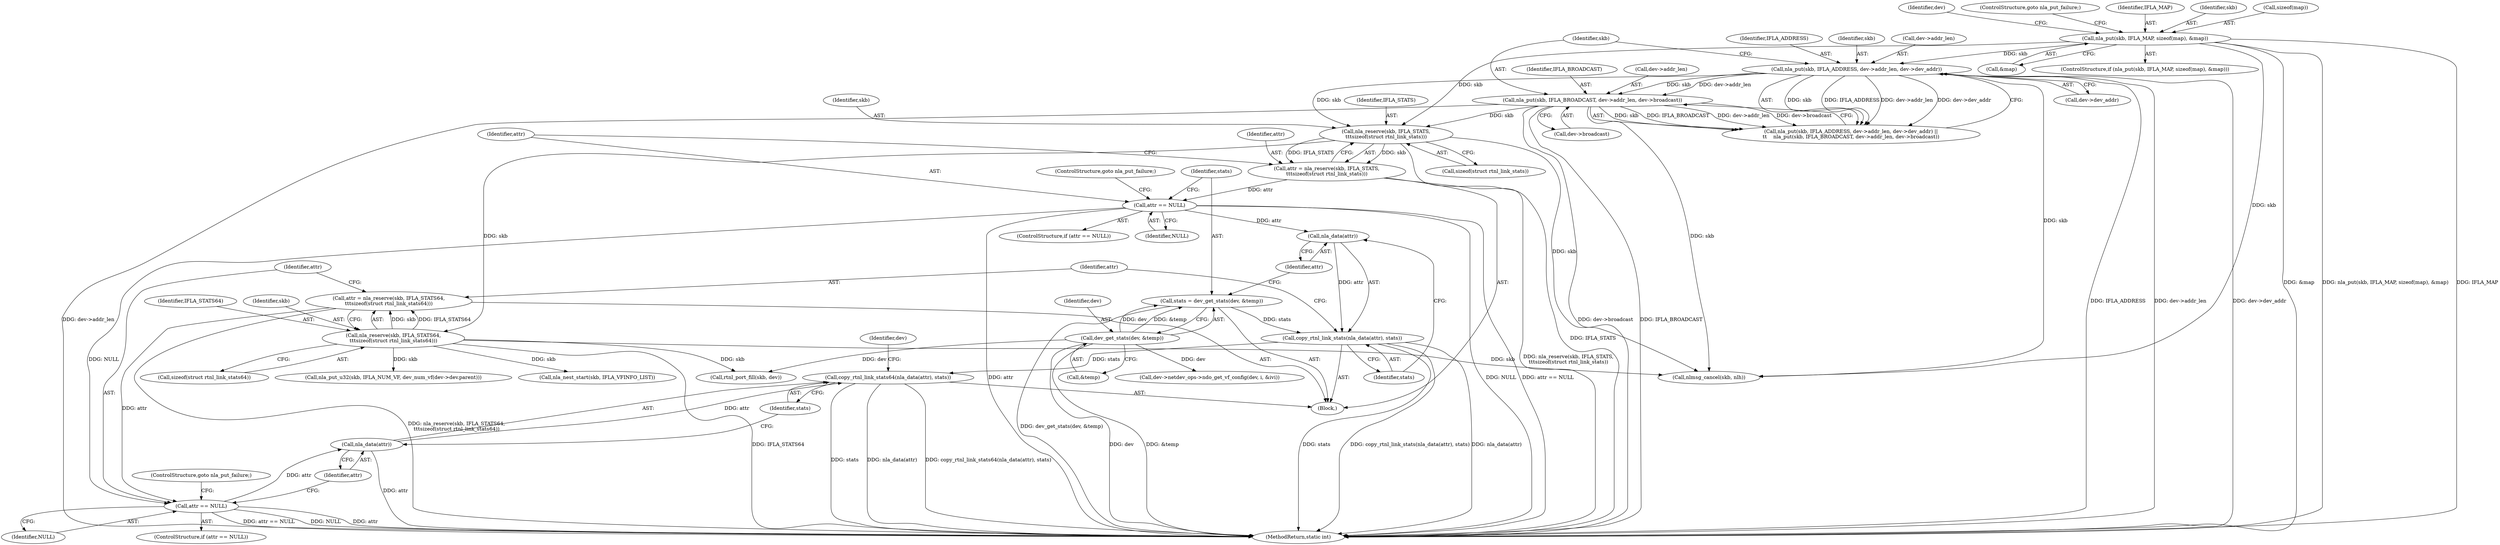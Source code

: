 digraph "0_linux_84d73cd3fb142bf1298a8c13fd4ca50fd2432372@API" {
"1000257" [label="(Call,copy_rtnl_link_stats64(nla_data(attr), stats))"];
"1000258" [label="(Call,nla_data(attr))"];
"1000253" [label="(Call,attr == NULL)"];
"1000245" [label="(Call,attr = nla_reserve(skb, IFLA_STATS64,\n\t\t\tsizeof(struct rtnl_link_stats64)))"];
"1000247" [label="(Call,nla_reserve(skb, IFLA_STATS64,\n\t\t\tsizeof(struct rtnl_link_stats64)))"];
"1000225" [label="(Call,nla_reserve(skb, IFLA_STATS,\n\t\t\tsizeof(struct rtnl_link_stats)))"];
"1000189" [label="(Call,nla_put(skb, IFLA_MAP, sizeof(map), &map))"];
"1000213" [label="(Call,nla_put(skb, IFLA_BROADCAST, dev->addr_len, dev->broadcast))"];
"1000204" [label="(Call,nla_put(skb, IFLA_ADDRESS, dev->addr_len, dev->dev_addr))"];
"1000231" [label="(Call,attr == NULL)"];
"1000223" [label="(Call,attr = nla_reserve(skb, IFLA_STATS,\n\t\t\tsizeof(struct rtnl_link_stats)))"];
"1000241" [label="(Call,copy_rtnl_link_stats(nla_data(attr), stats))"];
"1000242" [label="(Call,nla_data(attr))"];
"1000235" [label="(Call,stats = dev_get_stats(dev, &temp))"];
"1000237" [label="(Call,dev_get_stats(dev, &temp))"];
"1000249" [label="(Identifier,IFLA_STATS64)"];
"1000226" [label="(Identifier,skb)"];
"1000189" [label="(Call,nla_put(skb, IFLA_MAP, sizeof(map), &map))"];
"1000265" [label="(Identifier,dev)"];
"1000206" [label="(Identifier,IFLA_ADDRESS)"];
"1000111" [label="(Block,)"];
"1000247" [label="(Call,nla_reserve(skb, IFLA_STATS64,\n\t\t\tsizeof(struct rtnl_link_stats64)))"];
"1000219" [label="(Call,dev->broadcast)"];
"1000244" [label="(Identifier,stats)"];
"1000204" [label="(Call,nla_put(skb, IFLA_ADDRESS, dev->addr_len, dev->dev_addr))"];
"1000199" [label="(Identifier,dev)"];
"1000235" [label="(Call,stats = dev_get_stats(dev, &temp))"];
"1000243" [label="(Identifier,attr)"];
"1000223" [label="(Call,attr = nla_reserve(skb, IFLA_STATS,\n\t\t\tsizeof(struct rtnl_link_stats)))"];
"1000232" [label="(Identifier,attr)"];
"1000242" [label="(Call,nla_data(attr))"];
"1000237" [label="(Call,dev_get_stats(dev, &temp))"];
"1000194" [label="(Call,&map)"];
"1000196" [label="(ControlStructure,goto nla_put_failure;)"];
"1000225" [label="(Call,nla_reserve(skb, IFLA_STATS,\n\t\t\tsizeof(struct rtnl_link_stats)))"];
"1000205" [label="(Identifier,skb)"];
"1000253" [label="(Call,attr == NULL)"];
"1000256" [label="(ControlStructure,goto nla_put_failure;)"];
"1000213" [label="(Call,nla_put(skb, IFLA_BROADCAST, dev->addr_len, dev->broadcast))"];
"1000258" [label="(Call,nla_data(attr))"];
"1000207" [label="(Call,dev->addr_len)"];
"1000236" [label="(Identifier,stats)"];
"1000255" [label="(Identifier,NULL)"];
"1000230" [label="(ControlStructure,if (attr == NULL))"];
"1000191" [label="(Identifier,IFLA_MAP)"];
"1000190" [label="(Identifier,skb)"];
"1000254" [label="(Identifier,attr)"];
"1000260" [label="(Identifier,stats)"];
"1000257" [label="(Call,copy_rtnl_link_stats64(nla_data(attr), stats))"];
"1000272" [label="(Call,nla_put_u32(skb, IFLA_NUM_VF, dev_num_vf(dev->dev.parent)))"];
"1000241" [label="(Call,copy_rtnl_link_stats(nla_data(attr), stats))"];
"1000540" [label="(Call,nlmsg_cancel(skb, nlh))"];
"1000227" [label="(Identifier,IFLA_STATS)"];
"1000216" [label="(Call,dev->addr_len)"];
"1000546" [label="(MethodReturn,static int)"];
"1000246" [label="(Identifier,attr)"];
"1000238" [label="(Identifier,dev)"];
"1000224" [label="(Identifier,attr)"];
"1000231" [label="(Call,attr == NULL)"];
"1000259" [label="(Identifier,attr)"];
"1000192" [label="(Call,sizeof(map))"];
"1000239" [label="(Call,&temp)"];
"1000210" [label="(Call,dev->dev_addr)"];
"1000313" [label="(Call,nla_nest_start(skb, IFLA_VFINFO_LIST))"];
"1000228" [label="(Call,sizeof(struct rtnl_link_stats))"];
"1000214" [label="(Identifier,skb)"];
"1000203" [label="(Call,nla_put(skb, IFLA_ADDRESS, dev->addr_len, dev->dev_addr) ||\n\t\t    nla_put(skb, IFLA_BROADCAST, dev->addr_len, dev->broadcast))"];
"1000252" [label="(ControlStructure,if (attr == NULL))"];
"1000245" [label="(Call,attr = nla_reserve(skb, IFLA_STATS64,\n\t\t\tsizeof(struct rtnl_link_stats64)))"];
"1000233" [label="(Identifier,NULL)"];
"1000234" [label="(ControlStructure,goto nla_put_failure;)"];
"1000250" [label="(Call,sizeof(struct rtnl_link_stats64))"];
"1000351" [label="(Call,dev->netdev_ops->ndo_get_vf_config(dev, i, &ivi))"];
"1000248" [label="(Identifier,skb)"];
"1000468" [label="(Call,rtnl_port_fill(skb, dev))"];
"1000215" [label="(Identifier,IFLA_BROADCAST)"];
"1000188" [label="(ControlStructure,if (nla_put(skb, IFLA_MAP, sizeof(map), &map)))"];
"1000257" -> "1000111"  [label="AST: "];
"1000257" -> "1000260"  [label="CFG: "];
"1000258" -> "1000257"  [label="AST: "];
"1000260" -> "1000257"  [label="AST: "];
"1000265" -> "1000257"  [label="CFG: "];
"1000257" -> "1000546"  [label="DDG: stats"];
"1000257" -> "1000546"  [label="DDG: nla_data(attr)"];
"1000257" -> "1000546"  [label="DDG: copy_rtnl_link_stats64(nla_data(attr), stats)"];
"1000258" -> "1000257"  [label="DDG: attr"];
"1000241" -> "1000257"  [label="DDG: stats"];
"1000258" -> "1000259"  [label="CFG: "];
"1000259" -> "1000258"  [label="AST: "];
"1000260" -> "1000258"  [label="CFG: "];
"1000258" -> "1000546"  [label="DDG: attr"];
"1000253" -> "1000258"  [label="DDG: attr"];
"1000253" -> "1000252"  [label="AST: "];
"1000253" -> "1000255"  [label="CFG: "];
"1000254" -> "1000253"  [label="AST: "];
"1000255" -> "1000253"  [label="AST: "];
"1000256" -> "1000253"  [label="CFG: "];
"1000259" -> "1000253"  [label="CFG: "];
"1000253" -> "1000546"  [label="DDG: attr == NULL"];
"1000253" -> "1000546"  [label="DDG: NULL"];
"1000253" -> "1000546"  [label="DDG: attr"];
"1000245" -> "1000253"  [label="DDG: attr"];
"1000231" -> "1000253"  [label="DDG: NULL"];
"1000245" -> "1000111"  [label="AST: "];
"1000245" -> "1000247"  [label="CFG: "];
"1000246" -> "1000245"  [label="AST: "];
"1000247" -> "1000245"  [label="AST: "];
"1000254" -> "1000245"  [label="CFG: "];
"1000245" -> "1000546"  [label="DDG: nla_reserve(skb, IFLA_STATS64,\n\t\t\tsizeof(struct rtnl_link_stats64))"];
"1000247" -> "1000245"  [label="DDG: skb"];
"1000247" -> "1000245"  [label="DDG: IFLA_STATS64"];
"1000247" -> "1000250"  [label="CFG: "];
"1000248" -> "1000247"  [label="AST: "];
"1000249" -> "1000247"  [label="AST: "];
"1000250" -> "1000247"  [label="AST: "];
"1000247" -> "1000546"  [label="DDG: IFLA_STATS64"];
"1000225" -> "1000247"  [label="DDG: skb"];
"1000247" -> "1000272"  [label="DDG: skb"];
"1000247" -> "1000313"  [label="DDG: skb"];
"1000247" -> "1000468"  [label="DDG: skb"];
"1000247" -> "1000540"  [label="DDG: skb"];
"1000225" -> "1000223"  [label="AST: "];
"1000225" -> "1000228"  [label="CFG: "];
"1000226" -> "1000225"  [label="AST: "];
"1000227" -> "1000225"  [label="AST: "];
"1000228" -> "1000225"  [label="AST: "];
"1000223" -> "1000225"  [label="CFG: "];
"1000225" -> "1000546"  [label="DDG: IFLA_STATS"];
"1000225" -> "1000223"  [label="DDG: skb"];
"1000225" -> "1000223"  [label="DDG: IFLA_STATS"];
"1000189" -> "1000225"  [label="DDG: skb"];
"1000213" -> "1000225"  [label="DDG: skb"];
"1000204" -> "1000225"  [label="DDG: skb"];
"1000225" -> "1000540"  [label="DDG: skb"];
"1000189" -> "1000188"  [label="AST: "];
"1000189" -> "1000194"  [label="CFG: "];
"1000190" -> "1000189"  [label="AST: "];
"1000191" -> "1000189"  [label="AST: "];
"1000192" -> "1000189"  [label="AST: "];
"1000194" -> "1000189"  [label="AST: "];
"1000196" -> "1000189"  [label="CFG: "];
"1000199" -> "1000189"  [label="CFG: "];
"1000189" -> "1000546"  [label="DDG: &map"];
"1000189" -> "1000546"  [label="DDG: nla_put(skb, IFLA_MAP, sizeof(map), &map)"];
"1000189" -> "1000546"  [label="DDG: IFLA_MAP"];
"1000189" -> "1000204"  [label="DDG: skb"];
"1000189" -> "1000540"  [label="DDG: skb"];
"1000213" -> "1000203"  [label="AST: "];
"1000213" -> "1000219"  [label="CFG: "];
"1000214" -> "1000213"  [label="AST: "];
"1000215" -> "1000213"  [label="AST: "];
"1000216" -> "1000213"  [label="AST: "];
"1000219" -> "1000213"  [label="AST: "];
"1000203" -> "1000213"  [label="CFG: "];
"1000213" -> "1000546"  [label="DDG: dev->addr_len"];
"1000213" -> "1000546"  [label="DDG: dev->broadcast"];
"1000213" -> "1000546"  [label="DDG: IFLA_BROADCAST"];
"1000213" -> "1000203"  [label="DDG: skb"];
"1000213" -> "1000203"  [label="DDG: IFLA_BROADCAST"];
"1000213" -> "1000203"  [label="DDG: dev->addr_len"];
"1000213" -> "1000203"  [label="DDG: dev->broadcast"];
"1000204" -> "1000213"  [label="DDG: skb"];
"1000204" -> "1000213"  [label="DDG: dev->addr_len"];
"1000213" -> "1000540"  [label="DDG: skb"];
"1000204" -> "1000203"  [label="AST: "];
"1000204" -> "1000210"  [label="CFG: "];
"1000205" -> "1000204"  [label="AST: "];
"1000206" -> "1000204"  [label="AST: "];
"1000207" -> "1000204"  [label="AST: "];
"1000210" -> "1000204"  [label="AST: "];
"1000214" -> "1000204"  [label="CFG: "];
"1000203" -> "1000204"  [label="CFG: "];
"1000204" -> "1000546"  [label="DDG: dev->dev_addr"];
"1000204" -> "1000546"  [label="DDG: IFLA_ADDRESS"];
"1000204" -> "1000546"  [label="DDG: dev->addr_len"];
"1000204" -> "1000203"  [label="DDG: skb"];
"1000204" -> "1000203"  [label="DDG: IFLA_ADDRESS"];
"1000204" -> "1000203"  [label="DDG: dev->addr_len"];
"1000204" -> "1000203"  [label="DDG: dev->dev_addr"];
"1000204" -> "1000540"  [label="DDG: skb"];
"1000231" -> "1000230"  [label="AST: "];
"1000231" -> "1000233"  [label="CFG: "];
"1000232" -> "1000231"  [label="AST: "];
"1000233" -> "1000231"  [label="AST: "];
"1000234" -> "1000231"  [label="CFG: "];
"1000236" -> "1000231"  [label="CFG: "];
"1000231" -> "1000546"  [label="DDG: NULL"];
"1000231" -> "1000546"  [label="DDG: attr == NULL"];
"1000231" -> "1000546"  [label="DDG: attr"];
"1000223" -> "1000231"  [label="DDG: attr"];
"1000231" -> "1000242"  [label="DDG: attr"];
"1000223" -> "1000111"  [label="AST: "];
"1000224" -> "1000223"  [label="AST: "];
"1000232" -> "1000223"  [label="CFG: "];
"1000223" -> "1000546"  [label="DDG: nla_reserve(skb, IFLA_STATS,\n\t\t\tsizeof(struct rtnl_link_stats))"];
"1000241" -> "1000111"  [label="AST: "];
"1000241" -> "1000244"  [label="CFG: "];
"1000242" -> "1000241"  [label="AST: "];
"1000244" -> "1000241"  [label="AST: "];
"1000246" -> "1000241"  [label="CFG: "];
"1000241" -> "1000546"  [label="DDG: nla_data(attr)"];
"1000241" -> "1000546"  [label="DDG: stats"];
"1000241" -> "1000546"  [label="DDG: copy_rtnl_link_stats(nla_data(attr), stats)"];
"1000242" -> "1000241"  [label="DDG: attr"];
"1000235" -> "1000241"  [label="DDG: stats"];
"1000242" -> "1000243"  [label="CFG: "];
"1000243" -> "1000242"  [label="AST: "];
"1000244" -> "1000242"  [label="CFG: "];
"1000235" -> "1000111"  [label="AST: "];
"1000235" -> "1000237"  [label="CFG: "];
"1000236" -> "1000235"  [label="AST: "];
"1000237" -> "1000235"  [label="AST: "];
"1000243" -> "1000235"  [label="CFG: "];
"1000235" -> "1000546"  [label="DDG: dev_get_stats(dev, &temp)"];
"1000237" -> "1000235"  [label="DDG: dev"];
"1000237" -> "1000235"  [label="DDG: &temp"];
"1000237" -> "1000239"  [label="CFG: "];
"1000238" -> "1000237"  [label="AST: "];
"1000239" -> "1000237"  [label="AST: "];
"1000237" -> "1000546"  [label="DDG: &temp"];
"1000237" -> "1000546"  [label="DDG: dev"];
"1000237" -> "1000351"  [label="DDG: dev"];
"1000237" -> "1000468"  [label="DDG: dev"];
}
